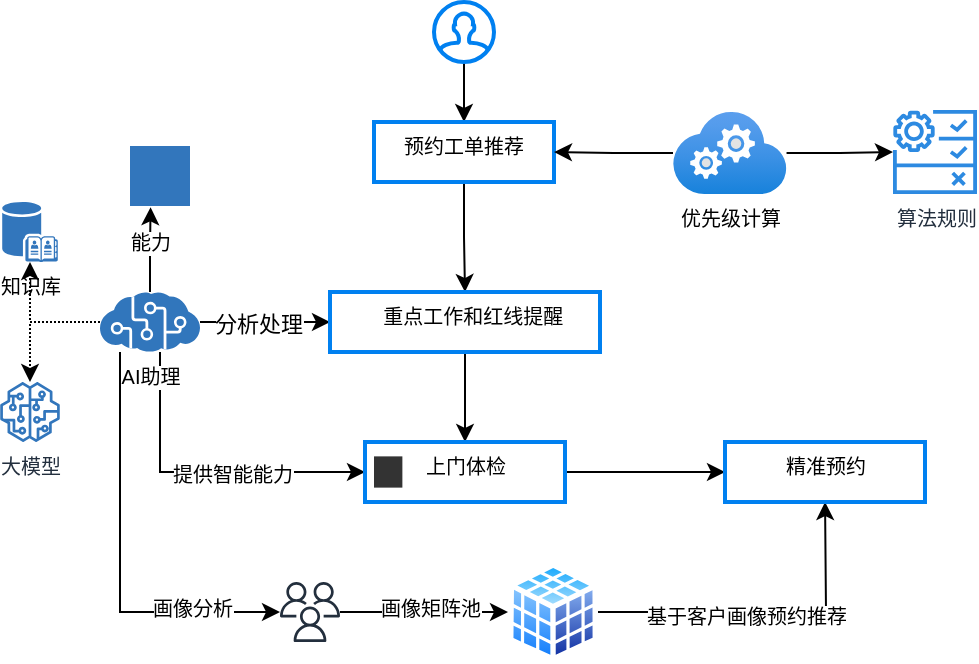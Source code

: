 <mxfile version="24.8.6">
  <diagram name="第 1 页" id="om-Vu1i6G6P90m5iKTyM">
    <mxGraphModel dx="733" dy="409" grid="1" gridSize="10" guides="1" tooltips="1" connect="1" arrows="1" fold="1" page="1" pageScale="1" pageWidth="827" pageHeight="1169" math="0" shadow="0">
      <root>
        <mxCell id="0" />
        <mxCell id="1" parent="0" />
        <mxCell id="ZnGheE9chD6Q0UJB1SAp-3" value="" style="edgeStyle=orthogonalEdgeStyle;rounded=0;orthogonalLoop=1;jettySize=auto;html=1;" edge="1" parent="1" source="ZnGheE9chD6Q0UJB1SAp-1" target="ZnGheE9chD6Q0UJB1SAp-2">
          <mxGeometry relative="1" as="geometry" />
        </mxCell>
        <mxCell id="ZnGheE9chD6Q0UJB1SAp-1" value="" style="html=1;verticalLabelPosition=bottom;align=center;labelBackgroundColor=#ffffff;verticalAlign=top;strokeWidth=2;strokeColor=#0080F0;shadow=0;dashed=0;shape=mxgraph.ios7.icons.user;" vertex="1" parent="1">
          <mxGeometry x="377" y="80" width="30" height="30" as="geometry" />
        </mxCell>
        <mxCell id="ZnGheE9chD6Q0UJB1SAp-20" value="" style="edgeStyle=orthogonalEdgeStyle;rounded=0;orthogonalLoop=1;jettySize=auto;html=1;" edge="1" parent="1" source="ZnGheE9chD6Q0UJB1SAp-2" target="ZnGheE9chD6Q0UJB1SAp-19">
          <mxGeometry relative="1" as="geometry" />
        </mxCell>
        <mxCell id="ZnGheE9chD6Q0UJB1SAp-2" value="预约工单推荐" style="whiteSpace=wrap;html=1;verticalAlign=top;strokeColor=#0080F0;labelBackgroundColor=#ffffff;strokeWidth=2;shadow=0;dashed=0;fontSize=10;" vertex="1" parent="1">
          <mxGeometry x="347" y="140" width="90" height="30" as="geometry" />
        </mxCell>
        <mxCell id="ZnGheE9chD6Q0UJB1SAp-8" style="edgeStyle=orthogonalEdgeStyle;rounded=0;orthogonalLoop=1;jettySize=auto;html=1;" edge="1" parent="1" source="ZnGheE9chD6Q0UJB1SAp-4" target="ZnGheE9chD6Q0UJB1SAp-6">
          <mxGeometry relative="1" as="geometry" />
        </mxCell>
        <mxCell id="ZnGheE9chD6Q0UJB1SAp-9" value="" style="edgeStyle=orthogonalEdgeStyle;rounded=0;orthogonalLoop=1;jettySize=auto;html=1;" edge="1" parent="1" source="ZnGheE9chD6Q0UJB1SAp-4" target="ZnGheE9chD6Q0UJB1SAp-2">
          <mxGeometry relative="1" as="geometry" />
        </mxCell>
        <mxCell id="ZnGheE9chD6Q0UJB1SAp-4" value="优先级计算" style="image;aspect=fixed;html=1;points=[];align=center;fontSize=10;image=img/lib/azure2/compute/Cloud_Services_Classic.svg;" vertex="1" parent="1">
          <mxGeometry x="496.5" y="135" width="56.77" height="41" as="geometry" />
        </mxCell>
        <mxCell id="ZnGheE9chD6Q0UJB1SAp-6" value="算法规则" style="sketch=0;outlineConnect=0;fontColor=#232F3E;gradientColor=none;fillColor=#2d8ae1;strokeColor=none;dashed=0;verticalLabelPosition=bottom;verticalAlign=top;align=center;html=1;fontSize=10;fontStyle=0;aspect=fixed;pointerEvents=1;shape=mxgraph.aws4.waf_managed_rule;" vertex="1" parent="1">
          <mxGeometry x="606.5" y="134" width="42" height="42" as="geometry" />
        </mxCell>
        <mxCell id="ZnGheE9chD6Q0UJB1SAp-15" style="edgeStyle=orthogonalEdgeStyle;rounded=0;orthogonalLoop=1;jettySize=auto;html=1;dashed=1;dashPattern=1 1;" edge="1" parent="1" source="ZnGheE9chD6Q0UJB1SAp-10" target="ZnGheE9chD6Q0UJB1SAp-11">
          <mxGeometry relative="1" as="geometry" />
        </mxCell>
        <mxCell id="ZnGheE9chD6Q0UJB1SAp-21" style="edgeStyle=orthogonalEdgeStyle;rounded=0;orthogonalLoop=1;jettySize=auto;html=1;entryX=0;entryY=0.5;entryDx=0;entryDy=0;" edge="1" parent="1" source="ZnGheE9chD6Q0UJB1SAp-10" target="ZnGheE9chD6Q0UJB1SAp-19">
          <mxGeometry relative="1" as="geometry" />
        </mxCell>
        <mxCell id="ZnGheE9chD6Q0UJB1SAp-22" value="分析处理" style="edgeLabel;html=1;align=center;verticalAlign=middle;resizable=0;points=[];" vertex="1" connectable="0" parent="ZnGheE9chD6Q0UJB1SAp-21">
          <mxGeometry x="-0.126" y="-1" relative="1" as="geometry">
            <mxPoint as="offset" />
          </mxGeometry>
        </mxCell>
        <mxCell id="ZnGheE9chD6Q0UJB1SAp-26" style="edgeStyle=orthogonalEdgeStyle;rounded=0;orthogonalLoop=1;jettySize=auto;html=1;dashed=1;dashPattern=1 1;" edge="1" parent="1" source="ZnGheE9chD6Q0UJB1SAp-10" target="ZnGheE9chD6Q0UJB1SAp-14">
          <mxGeometry relative="1" as="geometry" />
        </mxCell>
        <mxCell id="ZnGheE9chD6Q0UJB1SAp-31" style="edgeStyle=orthogonalEdgeStyle;rounded=0;orthogonalLoop=1;jettySize=auto;html=1;entryX=0;entryY=0.5;entryDx=0;entryDy=0;" edge="1" parent="1" source="ZnGheE9chD6Q0UJB1SAp-10" target="ZnGheE9chD6Q0UJB1SAp-28">
          <mxGeometry relative="1" as="geometry">
            <Array as="points">
              <mxPoint x="240" y="315" />
            </Array>
          </mxGeometry>
        </mxCell>
        <mxCell id="ZnGheE9chD6Q0UJB1SAp-32" value="提供智能能力" style="edgeLabel;html=1;align=center;verticalAlign=middle;resizable=0;points=[];fontSize=10;" vertex="1" connectable="0" parent="ZnGheE9chD6Q0UJB1SAp-31">
          <mxGeometry x="0.176" y="-1" relative="1" as="geometry">
            <mxPoint as="offset" />
          </mxGeometry>
        </mxCell>
        <mxCell id="ZnGheE9chD6Q0UJB1SAp-43" style="edgeStyle=orthogonalEdgeStyle;rounded=0;orthogonalLoop=1;jettySize=auto;html=1;" edge="1" parent="1" source="ZnGheE9chD6Q0UJB1SAp-10" target="ZnGheE9chD6Q0UJB1SAp-42">
          <mxGeometry relative="1" as="geometry">
            <Array as="points">
              <mxPoint x="220" y="385" />
            </Array>
          </mxGeometry>
        </mxCell>
        <mxCell id="ZnGheE9chD6Q0UJB1SAp-44" value="画像分析" style="edgeLabel;html=1;align=center;verticalAlign=middle;resizable=0;points=[];fontSize=10;" vertex="1" connectable="0" parent="ZnGheE9chD6Q0UJB1SAp-43">
          <mxGeometry x="0.578" y="2" relative="1" as="geometry">
            <mxPoint as="offset" />
          </mxGeometry>
        </mxCell>
        <mxCell id="ZnGheE9chD6Q0UJB1SAp-10" value="AI助理" style="image;sketch=0;aspect=fixed;html=1;points=[];align=center;fontSize=10;image=img/lib/mscae/Cognitive_Services.svg;" vertex="1" parent="1">
          <mxGeometry x="210" y="225" width="50" height="30" as="geometry" />
        </mxCell>
        <mxCell id="ZnGheE9chD6Q0UJB1SAp-11" value="知识库" style="sketch=0;shadow=0;dashed=0;html=1;strokeColor=none;fillColor=#3276bc;labelPosition=center;verticalLabelPosition=bottom;verticalAlign=top;outlineConnect=0;align=center;shape=mxgraph.office.databases.address_book_store;fontSize=10;" vertex="1" parent="1">
          <mxGeometry x="161.11" y="180" width="27.78" height="30" as="geometry" />
        </mxCell>
        <mxCell id="ZnGheE9chD6Q0UJB1SAp-14" value="大模型" style="sketch=0;outlineConnect=0;fontColor=#232F3E;gradientColor=none;fillColor=#3276bc;strokeColor=none;dashed=0;verticalLabelPosition=bottom;verticalAlign=top;align=center;html=1;fontSize=10;fontStyle=0;aspect=fixed;pointerEvents=1;shape=mxgraph.aws4.sagemaker_model;" vertex="1" parent="1">
          <mxGeometry x="160" y="270" width="30" height="30" as="geometry" />
        </mxCell>
        <mxCell id="ZnGheE9chD6Q0UJB1SAp-29" value="" style="edgeStyle=orthogonalEdgeStyle;rounded=0;orthogonalLoop=1;jettySize=auto;html=1;" edge="1" parent="1" source="ZnGheE9chD6Q0UJB1SAp-19" target="ZnGheE9chD6Q0UJB1SAp-28">
          <mxGeometry relative="1" as="geometry" />
        </mxCell>
        <mxCell id="ZnGheE9chD6Q0UJB1SAp-19" value="&amp;nbsp; &amp;nbsp;重点工作和红线提醒" style="whiteSpace=wrap;html=1;verticalAlign=top;strokeColor=#0080F0;labelBackgroundColor=#ffffff;strokeWidth=2;shadow=0;dashed=0;fontSize=10;" vertex="1" parent="1">
          <mxGeometry x="325" y="225" width="135" height="30" as="geometry" />
        </mxCell>
        <mxCell id="ZnGheE9chD6Q0UJB1SAp-23" value="" style="shape=image;html=1;verticalAlign=top;verticalLabelPosition=bottom;labelBackgroundColor=#ffffff;imageAspect=0;aspect=fixed;image=https://cdn2.iconfinder.com/data/icons/user-interface-169/32/bell-128.png;imageBackground=default;fillStyle=solid;" vertex="1" parent="1">
          <mxGeometry x="329" y="231" width="18" height="18" as="geometry" />
        </mxCell>
        <mxCell id="ZnGheE9chD6Q0UJB1SAp-49" value="" style="edgeStyle=orthogonalEdgeStyle;rounded=0;orthogonalLoop=1;jettySize=auto;html=1;" edge="1" parent="1" source="ZnGheE9chD6Q0UJB1SAp-28">
          <mxGeometry relative="1" as="geometry">
            <mxPoint x="522.5" y="315" as="targetPoint" />
          </mxGeometry>
        </mxCell>
        <mxCell id="ZnGheE9chD6Q0UJB1SAp-28" value="上门体检" style="whiteSpace=wrap;html=1;verticalAlign=top;strokeColor=#0080F0;labelBackgroundColor=#ffffff;strokeWidth=2;shadow=0;dashed=0;fontSize=10;" vertex="1" parent="1">
          <mxGeometry x="342.5" y="300" width="100" height="30" as="geometry" />
        </mxCell>
        <mxCell id="ZnGheE9chD6Q0UJB1SAp-33" value="" style="points=[];aspect=fixed;html=1;align=center;shadow=0;dashed=0;fillColor=#3276bc;strokeColor=none;shape=mxgraph.alibaba_cloud.openapi_explorer;" vertex="1" parent="1">
          <mxGeometry x="225" y="152" width="30" height="30" as="geometry" />
        </mxCell>
        <mxCell id="ZnGheE9chD6Q0UJB1SAp-34" style="edgeStyle=orthogonalEdgeStyle;rounded=0;orthogonalLoop=1;jettySize=auto;html=1;entryX=0.343;entryY=1.021;entryDx=0;entryDy=0;entryPerimeter=0;" edge="1" parent="1" source="ZnGheE9chD6Q0UJB1SAp-10" target="ZnGheE9chD6Q0UJB1SAp-33">
          <mxGeometry relative="1" as="geometry" />
        </mxCell>
        <mxCell id="ZnGheE9chD6Q0UJB1SAp-36" value="能力" style="text;align=center;verticalAlign=middle;resizable=0;points=[];autosize=1;strokeColor=none;fillColor=none;fontSize=10;spacing=0;textShadow=0;html=1;labelBackgroundColor=default;" vertex="1" parent="1">
          <mxGeometry x="215" y="190" width="40" height="20" as="geometry" />
        </mxCell>
        <mxCell id="ZnGheE9chD6Q0UJB1SAp-41" value="" style="points=[];aspect=fixed;html=1;align=center;shadow=0;dashed=0;fillColor=#333333;strokeColor=none;shape=mxgraph.alibaba_cloud.esign;" vertex="1" parent="1">
          <mxGeometry x="347" y="307.19" width="14.19" height="15.62" as="geometry" />
        </mxCell>
        <mxCell id="ZnGheE9chD6Q0UJB1SAp-46" value="" style="edgeStyle=orthogonalEdgeStyle;rounded=0;orthogonalLoop=1;jettySize=auto;html=1;" edge="1" parent="1" source="ZnGheE9chD6Q0UJB1SAp-42" target="ZnGheE9chD6Q0UJB1SAp-45">
          <mxGeometry relative="1" as="geometry" />
        </mxCell>
        <mxCell id="ZnGheE9chD6Q0UJB1SAp-47" value="画像矩阵池" style="edgeLabel;html=1;align=center;verticalAlign=middle;resizable=0;points=[];fontSize=10;" vertex="1" connectable="0" parent="ZnGheE9chD6Q0UJB1SAp-46">
          <mxGeometry x="0.067" y="2" relative="1" as="geometry">
            <mxPoint as="offset" />
          </mxGeometry>
        </mxCell>
        <mxCell id="ZnGheE9chD6Q0UJB1SAp-42" value="" style="sketch=0;outlineConnect=0;fontColor=#232F3E;gradientColor=none;fillColor=#232F3D;strokeColor=none;dashed=0;verticalLabelPosition=bottom;verticalAlign=top;align=center;html=1;fontSize=12;fontStyle=0;aspect=fixed;pointerEvents=1;shape=mxgraph.aws4.users;" vertex="1" parent="1">
          <mxGeometry x="300" y="370" width="30" height="30" as="geometry" />
        </mxCell>
        <mxCell id="ZnGheE9chD6Q0UJB1SAp-50" style="edgeStyle=orthogonalEdgeStyle;rounded=0;orthogonalLoop=1;jettySize=auto;html=1;" edge="1" parent="1" source="ZnGheE9chD6Q0UJB1SAp-45">
          <mxGeometry relative="1" as="geometry">
            <mxPoint x="572.524" y="330" as="targetPoint" />
          </mxGeometry>
        </mxCell>
        <mxCell id="ZnGheE9chD6Q0UJB1SAp-51" value="基于客户画像预约推荐" style="edgeLabel;html=1;align=center;verticalAlign=middle;resizable=0;points=[];fontSize=10;" vertex="1" connectable="0" parent="ZnGheE9chD6Q0UJB1SAp-50">
          <mxGeometry x="-0.123" y="-2" relative="1" as="geometry">
            <mxPoint as="offset" />
          </mxGeometry>
        </mxCell>
        <mxCell id="ZnGheE9chD6Q0UJB1SAp-45" value="" style="image;aspect=fixed;perimeter=ellipsePerimeter;html=1;align=center;shadow=0;dashed=0;spacingTop=3;image=img/lib/active_directory/database_cube.svg;" vertex="1" parent="1">
          <mxGeometry x="414" y="360" width="45" height="50" as="geometry" />
        </mxCell>
        <mxCell id="ZnGheE9chD6Q0UJB1SAp-52" value="精准预约" style="whiteSpace=wrap;html=1;verticalAlign=top;strokeColor=#0080F0;labelBackgroundColor=#ffffff;strokeWidth=2;shadow=0;dashed=0;fontSize=10;" vertex="1" parent="1">
          <mxGeometry x="522.5" y="300" width="100" height="30" as="geometry" />
        </mxCell>
      </root>
    </mxGraphModel>
  </diagram>
</mxfile>
